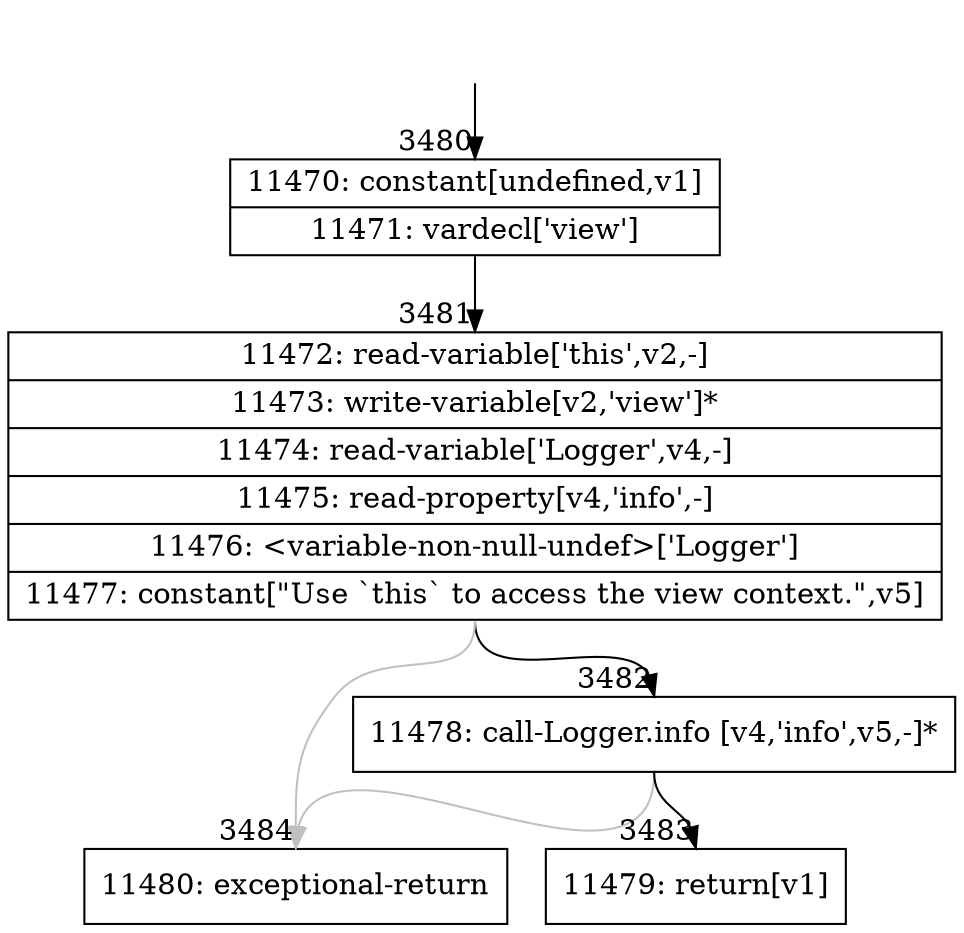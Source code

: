 digraph {
rankdir="TD"
BB_entry273[shape=none,label=""];
BB_entry273 -> BB3480 [tailport=s, headport=n, headlabel="    3480"]
BB3480 [shape=record label="{11470: constant[undefined,v1]|11471: vardecl['view']}" ] 
BB3480 -> BB3481 [tailport=s, headport=n, headlabel="      3481"]
BB3481 [shape=record label="{11472: read-variable['this',v2,-]|11473: write-variable[v2,'view']*|11474: read-variable['Logger',v4,-]|11475: read-property[v4,'info',-]|11476: \<variable-non-null-undef\>['Logger']|11477: constant[\"Use `this` to access the view context.\",v5]}" ] 
BB3481 -> BB3482 [tailport=s, headport=n, headlabel="      3482"]
BB3481 -> BB3484 [tailport=s, headport=n, color=gray, headlabel="      3484"]
BB3482 [shape=record label="{11478: call-Logger.info [v4,'info',v5,-]*}" ] 
BB3482 -> BB3483 [tailport=s, headport=n, headlabel="      3483"]
BB3482 -> BB3484 [tailport=s, headport=n, color=gray]
BB3483 [shape=record label="{11479: return[v1]}" ] 
BB3484 [shape=record label="{11480: exceptional-return}" ] 
//#$~ 6055
}
